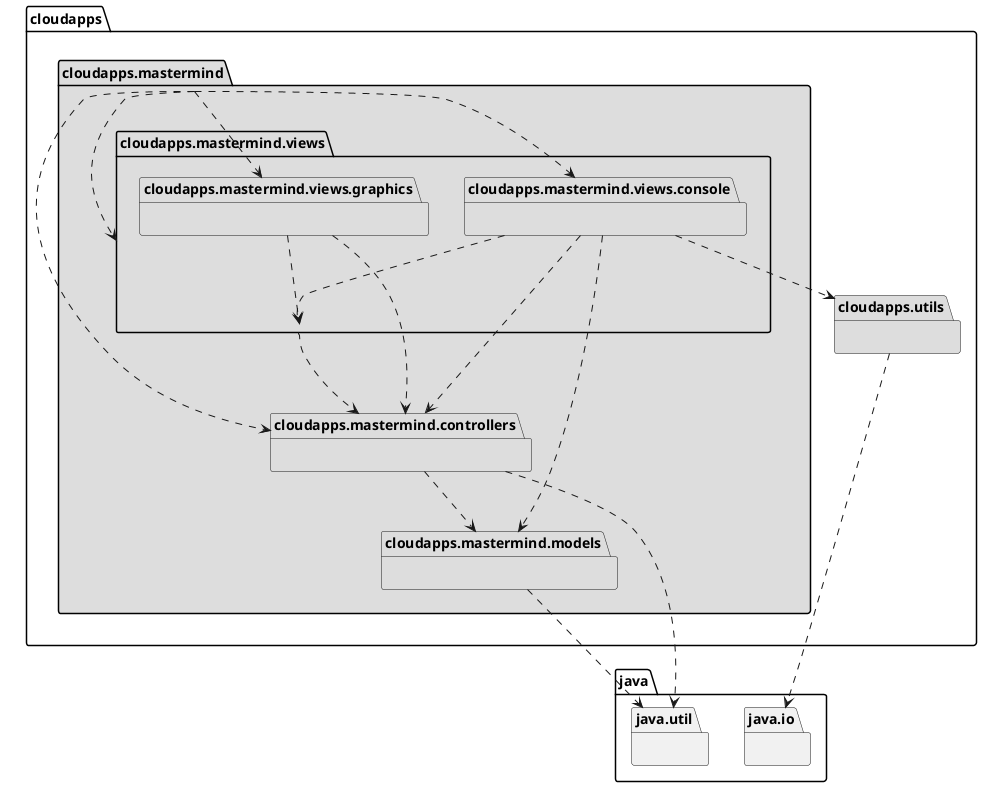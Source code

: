 @startuml mastermind-architecture

namespace cloudapps.mastermind.views.console #DDDDDD {}

namespace cloudapps.mastermind.views.graphics #DDDDDD {}

namespace cloudapps.mastermind.models #DDDDDD {}

namespace cloudapps.mastermind.controllers #DDDDDD {}

namespace cloudapps.utils #DDDDDD {}

namespace java.io {}

namespace java.util {}

namespace cloudapps.mastermind.views #DDDDDD {}

namespace cloudapps.mastermind #DDDDDD {}

namespace java {}

cloudapps.mastermind ..> cloudapps.mastermind.views.console
cloudapps.mastermind ..> cloudapps.mastermind.views.graphics
cloudapps.mastermind ..> cloudapps.mastermind.views
cloudapps.mastermind ..> cloudapps.mastermind.controllers
cloudapps.mastermind.views.console ..> cloudapps.utils
cloudapps.mastermind.views.console ..> cloudapps.mastermind.views
cloudapps.mastermind.views.console ..> cloudapps.mastermind.models
cloudapps.mastermind.views.graphics ..> cloudapps.mastermind.views
cloudapps.mastermind.views ..> cloudapps.mastermind.controllers
cloudapps.mastermind.views.graphics ..> cloudapps.mastermind.controllers
cloudapps.mastermind.views.console ..> cloudapps.mastermind.controllers
cloudapps.mastermind.controllers ..> cloudapps.mastermind.models
cloudapps.utils ..> java.io
cloudapps.mastermind.controllers ..> java.util
cloudapps.mastermind.models ..> java.util
@enduml